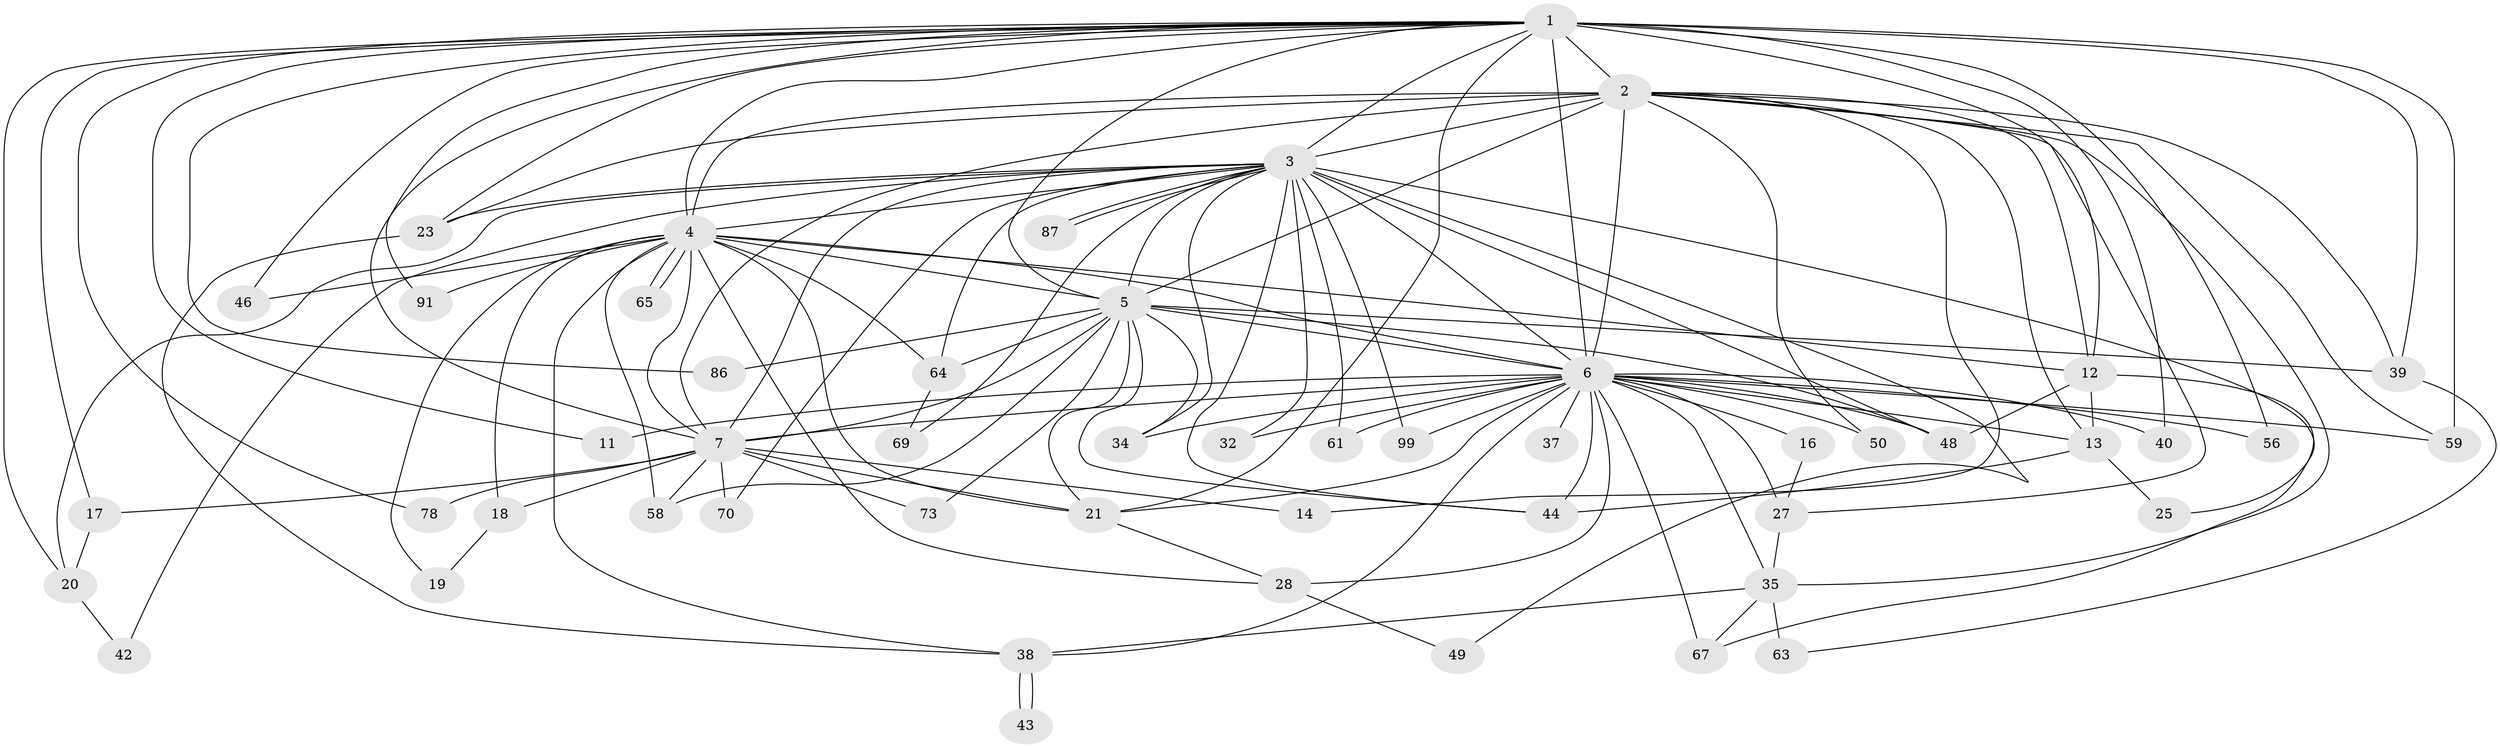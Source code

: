 // original degree distribution, {27: 0.009708737864077669, 16: 0.009708737864077669, 26: 0.009708737864077669, 24: 0.009708737864077669, 18: 0.019417475728155338, 28: 0.009708737864077669, 19: 0.009708737864077669, 20: 0.009708737864077669, 22: 0.009708737864077669, 2: 0.5728155339805825, 5: 0.019417475728155338, 4: 0.11650485436893204, 3: 0.17475728155339806, 6: 0.009708737864077669, 8: 0.009708737864077669}
// Generated by graph-tools (version 1.1) at 2025/13/03/09/25 04:13:59]
// undirected, 51 vertices, 129 edges
graph export_dot {
graph [start="1"]
  node [color=gray90,style=filled];
  1;
  2 [super="+26+85+102+45+47+9"];
  3 [super="+36"];
  4;
  5;
  6 [super="+10+95+76+30+54+53+33+8+71"];
  7;
  11;
  12 [super="+24"];
  13;
  14;
  16;
  17;
  18;
  19;
  20;
  21 [super="+92+97+66"];
  23 [super="+41"];
  25;
  27 [super="+80"];
  28 [super="+72"];
  32;
  34 [super="+98"];
  35 [super="+57"];
  37;
  38 [super="+81+101"];
  39 [super="+62"];
  40 [super="+89+100"];
  42;
  43;
  44 [super="+68"];
  46;
  48 [super="+94"];
  49;
  50;
  56;
  58 [super="+82"];
  59;
  61 [super="+83"];
  63;
  64 [super="+88"];
  65;
  67 [super="+84"];
  69;
  70;
  73;
  78;
  86;
  87;
  91;
  99;
  1 -- 2 [weight=3];
  1 -- 3;
  1 -- 4;
  1 -- 5;
  1 -- 6 [weight=6];
  1 -- 7;
  1 -- 11;
  1 -- 17;
  1 -- 20;
  1 -- 21;
  1 -- 23;
  1 -- 46;
  1 -- 56;
  1 -- 59;
  1 -- 78;
  1 -- 86;
  1 -- 91;
  1 -- 39;
  1 -- 40;
  1 -- 12;
  2 -- 3 [weight=3];
  2 -- 4 [weight=4];
  2 -- 5 [weight=2];
  2 -- 6 [weight=11];
  2 -- 7 [weight=2];
  2 -- 50;
  2 -- 35;
  2 -- 23;
  2 -- 39;
  2 -- 27;
  2 -- 12;
  2 -- 13;
  2 -- 14;
  2 -- 59;
  3 -- 4;
  3 -- 5;
  3 -- 6 [weight=3];
  3 -- 7;
  3 -- 23;
  3 -- 25;
  3 -- 32;
  3 -- 34;
  3 -- 42;
  3 -- 44;
  3 -- 49;
  3 -- 69;
  3 -- 70;
  3 -- 87;
  3 -- 87;
  3 -- 99;
  3 -- 48;
  3 -- 64;
  3 -- 20;
  3 -- 61 [weight=2];
  4 -- 5;
  4 -- 6 [weight=3];
  4 -- 7;
  4 -- 12;
  4 -- 18;
  4 -- 19;
  4 -- 28;
  4 -- 38 [weight=2];
  4 -- 46;
  4 -- 58;
  4 -- 64;
  4 -- 65;
  4 -- 65;
  4 -- 91;
  4 -- 21;
  5 -- 6 [weight=3];
  5 -- 7;
  5 -- 39;
  5 -- 48;
  5 -- 58;
  5 -- 64;
  5 -- 73;
  5 -- 86;
  5 -- 21;
  5 -- 44;
  5 -- 34;
  6 -- 7 [weight=5];
  6 -- 13;
  6 -- 16 [weight=2];
  6 -- 32;
  6 -- 34;
  6 -- 37 [weight=2];
  6 -- 40 [weight=4];
  6 -- 59;
  6 -- 61;
  6 -- 67 [weight=2];
  6 -- 48;
  6 -- 35;
  6 -- 99;
  6 -- 38 [weight=2];
  6 -- 11;
  6 -- 50;
  6 -- 56;
  6 -- 44 [weight=2];
  6 -- 21;
  6 -- 27;
  6 -- 28;
  7 -- 14;
  7 -- 17;
  7 -- 18;
  7 -- 21;
  7 -- 70;
  7 -- 73;
  7 -- 78;
  7 -- 58;
  12 -- 48;
  12 -- 67;
  12 -- 13;
  13 -- 25;
  13 -- 44;
  16 -- 27;
  17 -- 20;
  18 -- 19;
  20 -- 42;
  21 -- 28;
  23 -- 38;
  27 -- 35;
  28 -- 49;
  35 -- 67;
  35 -- 38;
  35 -- 63;
  38 -- 43;
  38 -- 43;
  39 -- 63;
  64 -- 69;
}
